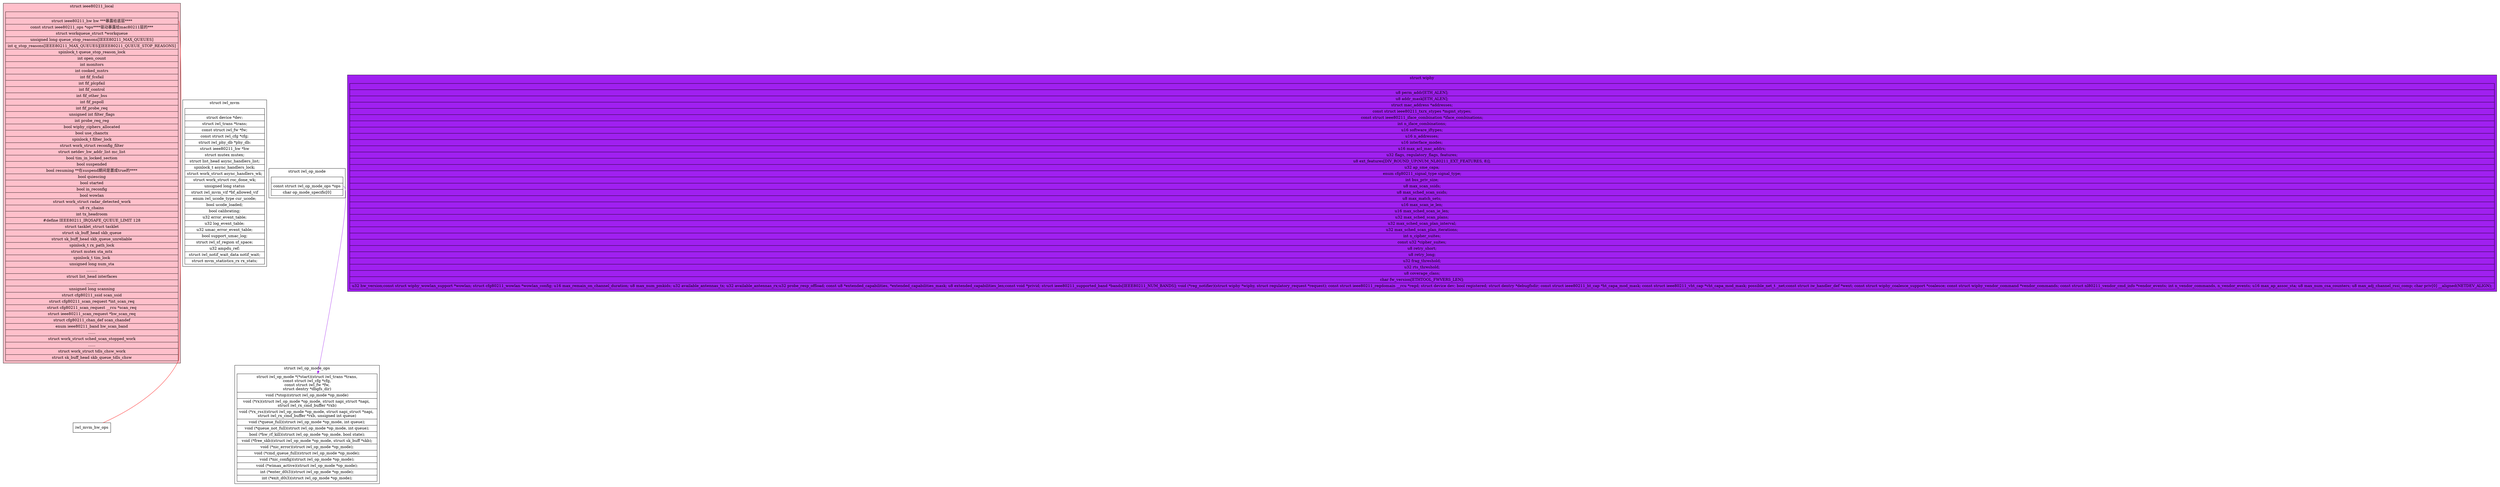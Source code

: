 digraph wifi{
	node[shape=record];

	"struct ieee80211_local":hw->"iwl_mvm_hw_ops"[arrowhead=none color=red];
	subgraph cluster_struct_ieee80211_local{
		bgcolor="pink";
		label="struct ieee80211_local";
		"struct ieee80211_local"[label="{
			|<hw>struct ieee80211_hw hw ***暴露给底层****
			|const struct ieee80211_ops *ops****驱动暴露给mac80211层的***
			|struct workqueue_struct *workqueue
			|unsigned long queue_stop_reasons[IEEE80211_MAX_QUEUES]
			|int q_stop_reasons[IEEE80211_MAX_QUEUES][IEEE80211_QUEUE_STOP_REASONS]
			|spinlock_t queue_stop_reason_lock
			|int open_count
			|int monitors | int cooked_mntrs
			|int fif_fcsfail|int fif_plcpfail|int  fif_control
			|int fif_other_bss|int fif_pspoll
			|int fif_probe_req|unsigned int filter_flags
			|int probe_req_reg
			|bool wiphy_ciphers_allocated
			|bool use_chanctx
			|spinlock_t filter_lock
			|struct work_struct reconfig_filter
			|struct netdev_hw_addr_list mc_list
			|bool tim_in_locked_section
			|bool suspended
			|bool resuming **在suspend期间是置成true的****
			|bool quiescing
			|bool started
			|bool in_reconfig
			|bool wowlan
			|struct work_struct radar_detected_work
			|u8 rx_chains
			|int tx_headroom
			|#define IEEE80211_IRQSAFE_QUEUE_LIMIT 128
			|struct tasklet_struct tasklet
			|struct sk_buff_head skb_queue
			|struct sk_buff_head skb_queue_unreliable
			|spinlock_t rx_path_lock
			|struct mutex sta_mtx
			|spinlock_t tim_lock
			|unsigned long num_sta
			|.........
			|struct list_head interfaces
			|.........
			|unsigned long scanning
			|struct cfg80211_ssid scan_ssid
			|struct cfg80211_scan_request *int_scan_req
			|struct cfg80211_scan_request __rcu *scan_req
			|struct ieee80211_scan_request *hw_scan_req
			|struct cfg80211_chan_def scan_chandef
			|enum ieee80211_band hw_scan_band
			|......
			|struct work_struct sched_scan_stopped_work
			|......
			|struct work_struct tdls_chsw_work
			|struct sk_buff_head skb_queue_tdls_chsw
		}"];
	}

	subgraph cluster_struct_iwl_mvm{
		label="struct iwl_mvm";
		"struct iwl_mvm"[label="{
			struct device *dev;
    |struct iwl_trans *trans;
    |const struct iwl_fw *fw;
    |const struct iwl_cfg *cfg;
    |struct iwl_phy_db *phy_db;
    |struct ieee80211_hw *hw;
    |struct mutex mutex;
    |struct list_head async_handlers_list;
    |spinlock_t async_handlers_lock;
    |struct work_struct async_handlers_wk;
    |struct work_struct roc_done_wk;
	|........
		}"];
	}

	subgraph cluster_struct_iwl_op_mode{
		label="struct iwl_op_mode";
		"struct iwl_op_mode"[label="{
			|<ops>const struct iwl_op_mode_ops *ops
		    |char op_mode_specific[0]
		}"];
	}
"struct iwl_op_mode":ops->"struct iwl_op_mode_ops"[color=purple];
	subgraph cluster_struct_iwl_op_mode_ops{
		label="struct iwl_op_mode_ops";
		"struct iwl_op_mode_ops"[label="{
			struct iwl_op_mode *(*start)(struct iwl_trans *trans,
					\nconst struct iwl_cfg *cfg,
					\nconst struct iwl_fw *fw,
					\nstruct dentry *dbgfs_dir)
		|void (*stop)(struct iwl_op_mode *op_mode)
		|void (*rx)(struct iwl_op_mode *op_mode, struct napi_struct *napi,
           \nstruct iwl_rx_cmd_buffer *rxb)
|void (*rx_rss)(struct iwl_op_mode *op_mode, struct napi_struct *napi,
               \nstruct iwl_rx_cmd_buffer *rxb, unsigned int queue)
|void (*queue_full)(struct iwl_op_mode *op_mode, int queue);
|void (*queue_not_full)(struct iwl_op_mode *op_mode, int queue);
|bool (*hw_rf_kill)(struct iwl_op_mode *op_mode, bool state);
|void (*free_skb)(struct iwl_op_mode *op_mode, struct sk_buff *skb);
|void (*nic_error)(struct iwl_op_mode *op_mode);
|void (*cmd_queue_full)(struct iwl_op_mode *op_mode);
|void (*nic_config)(struct iwl_op_mode *op_mode);
|void (*wimax_active)(struct iwl_op_mode *op_mode);
|int (*enter_d0i3)(struct iwl_op_mode *op_mode);
|int (*exit_d0i3)(struct iwl_op_mode *op_mode);		
		}"];
	}

	subgraph cluster_struct_iwl_mvm{
		label="struct iwl_mvm";
		"struct iwl_mvm"[label="{
	|struct device *dev;
    |struct iwl_trans *trans;
    |const struct iwl_fw *fw;
    |const struct iwl_cfg *cfg;
    |struct iwl_phy_db *phy_db;
    |struct ieee80211_hw *hw
	|struct mutex mutex;
    |struct list_head async_handlers_list;
    |spinlock_t async_handlers_lock;
    |struct work_struct async_handlers_wk;
    |struct work_struct roc_done_wk;
    |unsigned long status
	|struct iwl_mvm_vif *bf_allowed_vif
	|enum iwl_ucode_type cur_ucode;
    |bool ucode_loaded;
    |bool calibrating;
    |u32 error_event_table;
    |u32 log_event_table;
    |u32 umac_error_event_table;
    |bool support_umac_log;
    |struct iwl_sf_region sf_space;
    |u32 ampdu_ref;
    |struct iwl_notif_wait_data notif_wait;
    |struct mvm_statistics_rx rx_stats;
	}"];

	}
	subgraph cluster_struct_wiphy{
		label="struct wiphy";
		bgcolor="purple";
		"struct wiphy"[label="{
		 |u8 perm_addr[ETH_ALEN];
    |u8 addr_mask[ETH_ALEN];
    |struct mac_address *addresses;
    |const struct ieee80211_txrx_stypes *mgmt_stypes;
    |const struct ieee80211_iface_combination *iface_combinations;
    |int n_iface_combinations;
    |u16 software_iftypes;
    |u16 n_addresses;
|u16 interface_modes;
    |u16 max_acl_mac_addrs;
    |u32 flags, regulatory_flags, features;
    |u8 ext_features[DIV_ROUND_UP(NUM_NL80211_EXT_FEATURES, 8)];
    |u32 ap_sme_capa;
    |enum cfg80211_signal_type signal_type;
    |int bss_priv_size;
    |u8 max_scan_ssids;
    |u8 max_sched_scan_ssids;
    |u8 max_match_sets;
    |u16 max_scan_ie_len;
    |u16 max_sched_scan_ie_len;
    |u32 max_sched_scan_plans;
    |u32 max_sched_scan_plan_interval;
    |u32 max_sched_scan_plan_iterations;
|int n_cipher_suites;
    |const u32 *cipher_suites;
    |u8 retry_short;
    |u8 retry_long;
    |u32 frag_threshold;
    |u32 rts_threshold;
    |u8 coverage_class;
    |char fw_version[ETHTOOL_FWVERS_LEN];
    |u32 hw_version;
const struct wiphy_wowlan_support *wowlan;
    struct cfg80211_wowlan *wowlan_config;
 u16 max_remain_on_channel_duration;
    u8 max_num_pmkids;
    u32 available_antennas_tx;
    u32 available_antennas_rx;
u32 probe_resp_offload;
    const u8 *extended_capabilities, *extended_capabilities_mask;
    u8 extended_capabilities_len;
	const void *privid;
    struct ieee80211_supported_band *bands[IEEE80211_NUM_BANDS];
    void (*reg_notifier)(struct wiphy *wiphy,
                 struct regulatory_request *request);
    const struct ieee80211_regdomain __rcu *regd;
    struct device dev;
    bool registered;
    struct dentry *debugfsdir;
    const struct ieee80211_ht_cap *ht_capa_mod_mask;
    const struct ieee80211_vht_cap *vht_capa_mod_mask;
    possible_net_t _net;
const struct iw_handler_def *wext;
    const struct wiphy_coalesce_support *coalesce;
    const struct wiphy_vendor_command *vendor_commands;
    const struct nl80211_vendor_cmd_info *vendor_events;
    int n_vendor_commands, n_vendor_events;
    u16 max_ap_assoc_sta;
    u8 max_num_csa_counters;
    u8 max_adj_channel_rssi_comp;
    char priv[0] __aligned(NETDEV_ALIGN);


	}"];
	}

}
